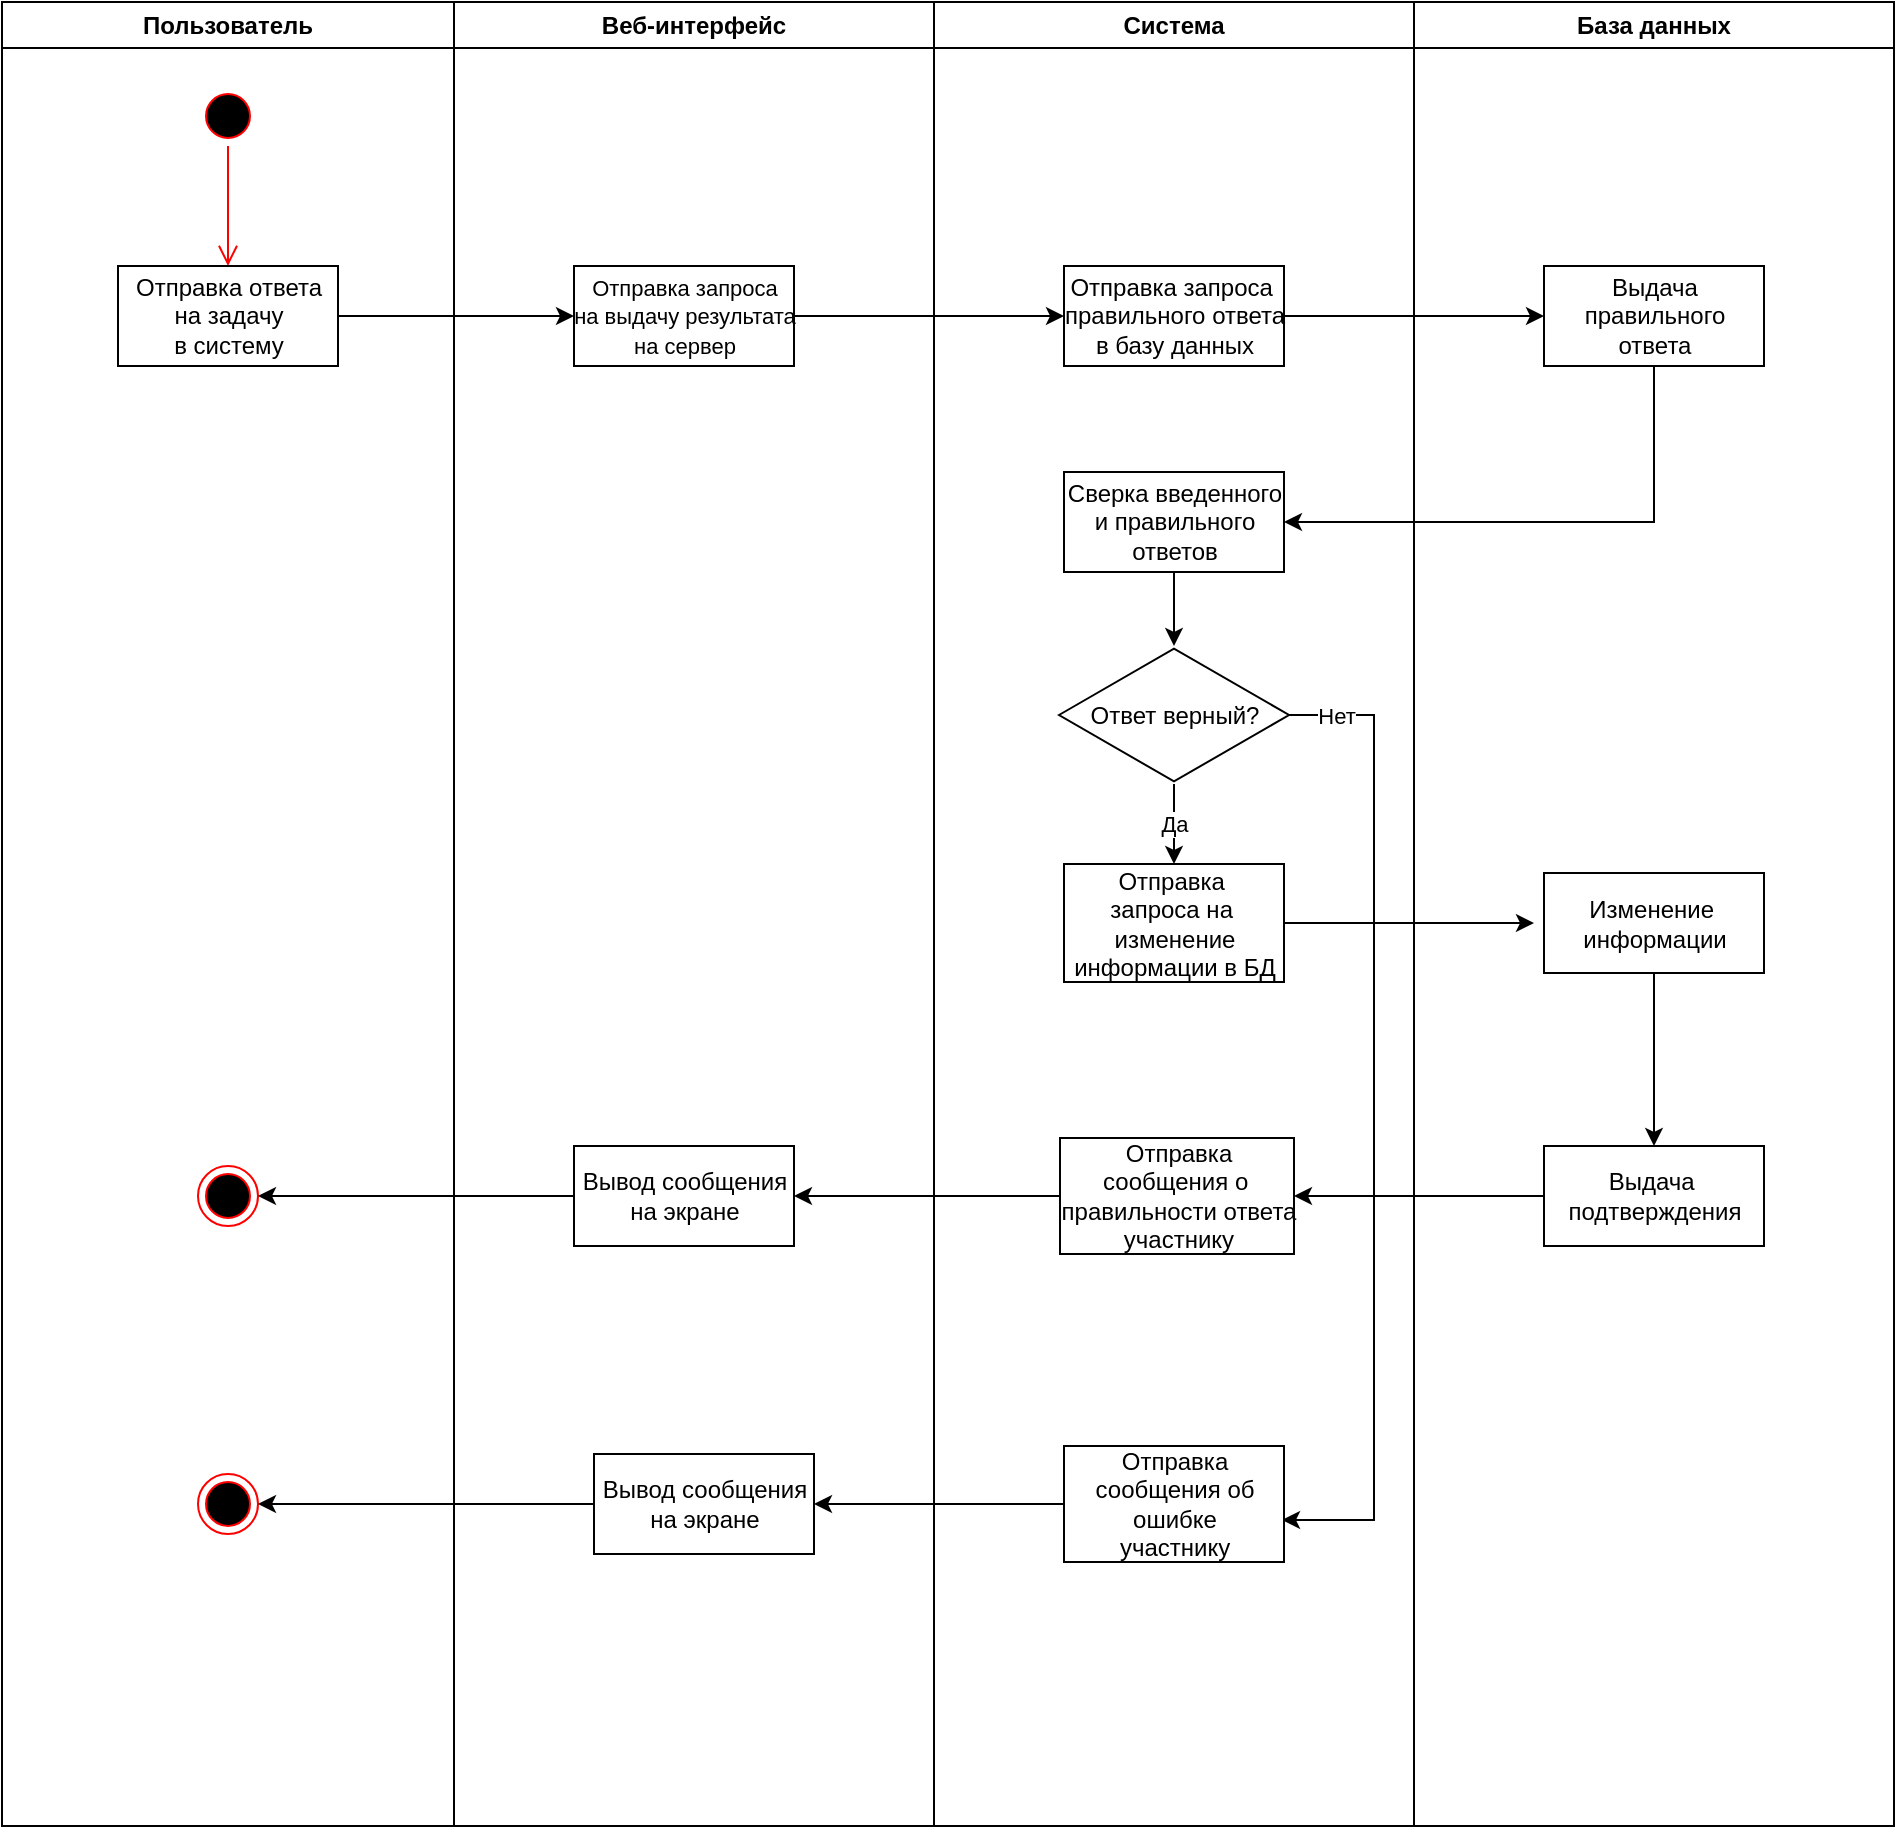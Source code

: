 <mxfile version="10.6.3" type="device"><diagram name="Page-1" id="e7e014a7-5840-1c2e-5031-d8a46d1fe8dd"><mxGraphModel dx="1991" dy="1091" grid="0" gridSize="10" guides="1" tooltips="1" connect="1" arrows="1" fold="1" page="0" pageScale="1" pageWidth="1169" pageHeight="826" background="none" math="0" shadow="0"><root><mxCell id="0"/><mxCell id="1" parent="0"/><mxCell id="2" value="Пользователь" style="swimlane;whiteSpace=wrap" parent="1" vertex="1"><mxGeometry x="164" y="128" width="226" height="912" as="geometry"/></mxCell><mxCell id="6" value="" style="edgeStyle=elbowEdgeStyle;elbow=horizontal;verticalAlign=bottom;endArrow=open;endSize=8;strokeColor=#FF0000;endFill=1;rounded=0" parent="2" edge="1"><mxGeometry x="100" y="40" as="geometry"><mxPoint x="115" y="110" as="targetPoint"/></mxGeometry></mxCell><mxCell id="9" value="" style="endArrow=open;strokeColor=#FF0000;endFill=1;rounded=0" parent="2" edge="1"><mxGeometry relative="1" as="geometry"/></mxCell><mxCell id="11" value="" style="endArrow=open;strokeColor=#FF0000;endFill=1;rounded=0" parent="2" edge="1"><mxGeometry relative="1" as="geometry"/></mxCell><mxCell id="hwpNx6CO4OafZCtu0Ric-43" value="" style="ellipse;html=1;shape=startState;fillColor=#000000;strokeColor=#ff0000;" vertex="1" parent="2"><mxGeometry x="98" y="42" width="30" height="30" as="geometry"/></mxCell><mxCell id="hwpNx6CO4OafZCtu0Ric-44" value="" style="edgeStyle=orthogonalEdgeStyle;html=1;verticalAlign=bottom;endArrow=open;endSize=8;strokeColor=#ff0000;" edge="1" source="hwpNx6CO4OafZCtu0Ric-43" parent="2"><mxGeometry relative="1" as="geometry"><mxPoint x="113" y="132" as="targetPoint"/></mxGeometry></mxCell><mxCell id="hwpNx6CO4OafZCtu0Ric-45" value="Отправка ответа &lt;br&gt;на задачу &lt;br&gt;в систему" style="html=1;" vertex="1" parent="2"><mxGeometry x="58" y="132" width="110" height="50" as="geometry"/></mxCell><mxCell id="hwpNx6CO4OafZCtu0Ric-69" value="" style="ellipse;html=1;shape=endState;fillColor=#000000;strokeColor=#ff0000;" vertex="1" parent="2"><mxGeometry x="98" y="582" width="30" height="30" as="geometry"/></mxCell><mxCell id="3" value="Веб-интерфейс" style="swimlane;whiteSpace=wrap" parent="1" vertex="1"><mxGeometry x="390" y="128" width="240" height="912" as="geometry"/></mxCell><mxCell id="14" value="" style="edgeStyle=elbowEdgeStyle;elbow=horizontal;verticalAlign=bottom;endArrow=open;endSize=8;strokeColor=#FF0000;endFill=1;rounded=0" parent="3" edge="1"><mxGeometry x="40" y="20" as="geometry"><mxPoint x="55" y="90" as="targetPoint"/></mxGeometry></mxCell><mxCell id="17" value="" style="endArrow=open;strokeColor=#FF0000;endFill=1;rounded=0" parent="3" edge="1"><mxGeometry relative="1" as="geometry"/></mxCell><mxCell id="19" value="" style="endArrow=open;strokeColor=#FF0000;endFill=1;rounded=0" parent="3" edge="1"><mxGeometry relative="1" as="geometry"/></mxCell><mxCell id="22" value="yes" style="edgeStyle=elbowEdgeStyle;elbow=horizontal;align=left;verticalAlign=bottom;endArrow=open;endSize=8;strokeColor=#FF0000;exitX=0.5;exitY=0;endFill=1;rounded=0;entryX=0.75;entryY=0.5;entryPerimeter=0" parent="3" edge="1"><mxGeometry x="-1" relative="1" as="geometry"><mxPoint x="160" y="150" as="targetPoint"/><Array as="points"><mxPoint x="190" y="180"/></Array></mxGeometry></mxCell><mxCell id="23" value="no" style="edgeStyle=elbowEdgeStyle;elbow=horizontal;align=left;verticalAlign=top;endArrow=open;endSize=8;strokeColor=#FF0000;endFill=1;rounded=0" parent="3" edge="1"><mxGeometry x="-1" relative="1" as="geometry"><mxPoint x="190" y="305" as="targetPoint"/></mxGeometry></mxCell><mxCell id="24" value="" style="endArrow=open;strokeColor=#FF0000;endFill=1;rounded=0" parent="3" edge="1"><mxGeometry relative="1" as="geometry"/></mxCell><mxCell id="26" value="" style="edgeStyle=elbowEdgeStyle;elbow=horizontal;verticalAlign=bottom;endArrow=open;endSize=8;strokeColor=#FF0000;endFill=1;rounded=0" parent="3" edge="1"><mxGeometry x="130" y="90" as="geometry"><mxPoint x="230" y="140" as="targetPoint"/></mxGeometry></mxCell><mxCell id="32" value="" style="endArrow=none;strokeColor=#FF0000;endFill=0;rounded=0;dashed=1" parent="3" edge="1"><mxGeometry relative="1" as="geometry"/></mxCell><mxCell id="hwpNx6CO4OafZCtu0Ric-46" value="&lt;font style=&quot;font-size: 11px&quot;&gt;Отправка запроса&lt;br&gt;на выдачу результата&lt;br&gt;на сервер&lt;/font&gt;&lt;br&gt;" style="html=1;" vertex="1" parent="3"><mxGeometry x="60" y="132" width="110" height="50" as="geometry"/></mxCell><mxCell id="hwpNx6CO4OafZCtu0Ric-56" value="Вывод сообщения&lt;br&gt;на экране&lt;br&gt;" style="html=1;" vertex="1" parent="3"><mxGeometry x="60" y="572" width="110" height="50" as="geometry"/></mxCell><mxCell id="hwpNx6CO4OafZCtu0Ric-74" value="Вывод сообщения&lt;br&gt;на экране&lt;br&gt;" style="html=1;" vertex="1" parent="3"><mxGeometry x="70" y="726" width="110" height="50" as="geometry"/></mxCell><mxCell id="4" value="Система" style="swimlane;whiteSpace=wrap" parent="1" vertex="1"><mxGeometry x="630" y="128" width="240" height="912" as="geometry"/></mxCell><mxCell id="39" value="" style="endArrow=open;strokeColor=#FF0000;endFill=1;rounded=0" parent="4" edge="1"><mxGeometry relative="1" as="geometry"/></mxCell><mxCell id="hwpNx6CO4OafZCtu0Ric-47" value="Отправка запроса&amp;nbsp;&lt;br&gt;правильного ответа&lt;br&gt;в базу данных&lt;br&gt;" style="html=1;" vertex="1" parent="4"><mxGeometry x="65" y="132" width="110" height="50" as="geometry"/></mxCell><mxCell id="hwpNx6CO4OafZCtu0Ric-61" style="edgeStyle=orthogonalEdgeStyle;rounded=0;orthogonalLoop=1;jettySize=auto;html=1;" edge="1" parent="4" source="hwpNx6CO4OafZCtu0Ric-52" target="hwpNx6CO4OafZCtu0Ric-54"><mxGeometry relative="1" as="geometry"/></mxCell><mxCell id="hwpNx6CO4OafZCtu0Ric-52" value="Сверка введенного&lt;br&gt;и правильного&lt;br&gt;ответов&lt;br&gt;" style="html=1;" vertex="1" parent="4"><mxGeometry x="65" y="235" width="110" height="50" as="geometry"/></mxCell><mxCell id="hwpNx6CO4OafZCtu0Ric-63" value="Да" style="edgeStyle=orthogonalEdgeStyle;rounded=0;orthogonalLoop=1;jettySize=auto;html=1;" edge="1" parent="4" source="hwpNx6CO4OafZCtu0Ric-54" target="hwpNx6CO4OafZCtu0Ric-57"><mxGeometry relative="1" as="geometry"/></mxCell><mxCell id="hwpNx6CO4OafZCtu0Ric-72" value="Нет" style="edgeStyle=orthogonalEdgeStyle;rounded=0;orthogonalLoop=1;jettySize=auto;html=1;entryX=0.991;entryY=0.638;entryDx=0;entryDy=0;entryPerimeter=0;" edge="1" parent="4" source="hwpNx6CO4OafZCtu0Ric-54" target="hwpNx6CO4OafZCtu0Ric-71"><mxGeometry x="-0.908" relative="1" as="geometry"><Array as="points"><mxPoint x="220" y="357"/><mxPoint x="220" y="759"/></Array><mxPoint x="1" as="offset"/></mxGeometry></mxCell><mxCell id="hwpNx6CO4OafZCtu0Ric-54" value="Ответ верный?" style="html=1;whiteSpace=wrap;aspect=fixed;shape=isoRectangle;" vertex="1" parent="4"><mxGeometry x="62.5" y="322" width="115" height="69" as="geometry"/></mxCell><mxCell id="hwpNx6CO4OafZCtu0Ric-55" value="Отправка &lt;br&gt;сообщения о&amp;nbsp;&lt;br&gt;правильности ответа&lt;br&gt;участнику&lt;br&gt;" style="html=1;" vertex="1" parent="4"><mxGeometry x="63" y="568" width="117" height="58" as="geometry"/></mxCell><mxCell id="hwpNx6CO4OafZCtu0Ric-57" value="Отправка&amp;nbsp;&lt;br&gt;запроса на&amp;nbsp;&lt;br&gt;изменение&lt;br&gt;информации в БД&lt;br&gt;" style="html=1;" vertex="1" parent="4"><mxGeometry x="65" y="431" width="110" height="59" as="geometry"/></mxCell><mxCell id="hwpNx6CO4OafZCtu0Ric-71" value="Отправка &lt;br&gt;сообщения об &lt;br&gt;ошибке&lt;br&gt;участнику&lt;br&gt;" style="html=1;" vertex="1" parent="4"><mxGeometry x="65" y="722" width="110" height="58" as="geometry"/></mxCell><mxCell id="20" value="" style="endArrow=open;strokeColor=#FF0000;endFill=1;rounded=0" parent="1" edge="1"><mxGeometry relative="1" as="geometry"/></mxCell><mxCell id="hwpNx6CO4OafZCtu0Ric-41" value="База данных" style="swimlane;whiteSpace=wrap" vertex="1" parent="1"><mxGeometry x="870" y="128" width="240" height="912" as="geometry"/></mxCell><mxCell id="hwpNx6CO4OafZCtu0Ric-42" value="" style="endArrow=open;strokeColor=#FF0000;endFill=1;rounded=0" edge="1" parent="hwpNx6CO4OafZCtu0Ric-41"><mxGeometry relative="1" as="geometry"/></mxCell><mxCell id="hwpNx6CO4OafZCtu0Ric-50" value="Выдача &lt;br&gt;правильного&lt;br&gt;ответа&lt;br&gt;" style="html=1;" vertex="1" parent="hwpNx6CO4OafZCtu0Ric-41"><mxGeometry x="65" y="132" width="110" height="50" as="geometry"/></mxCell><mxCell id="hwpNx6CO4OafZCtu0Ric-66" style="edgeStyle=orthogonalEdgeStyle;rounded=0;orthogonalLoop=1;jettySize=auto;html=1;" edge="1" parent="hwpNx6CO4OafZCtu0Ric-41" source="hwpNx6CO4OafZCtu0Ric-59" target="hwpNx6CO4OafZCtu0Ric-60"><mxGeometry relative="1" as="geometry"/></mxCell><mxCell id="hwpNx6CO4OafZCtu0Ric-59" value="Изменение&amp;nbsp;&lt;br&gt;информации&lt;br&gt;" style="html=1;" vertex="1" parent="hwpNx6CO4OafZCtu0Ric-41"><mxGeometry x="65" y="435.5" width="110" height="50" as="geometry"/></mxCell><mxCell id="hwpNx6CO4OafZCtu0Ric-60" value="Выдача&amp;nbsp;&lt;br&gt;подтверждения&lt;br&gt;" style="html=1;" vertex="1" parent="hwpNx6CO4OafZCtu0Ric-41"><mxGeometry x="65" y="572" width="110" height="50" as="geometry"/></mxCell><mxCell id="hwpNx6CO4OafZCtu0Ric-48" style="edgeStyle=orthogonalEdgeStyle;rounded=0;orthogonalLoop=1;jettySize=auto;html=1;" edge="1" parent="1" source="hwpNx6CO4OafZCtu0Ric-45" target="hwpNx6CO4OafZCtu0Ric-46"><mxGeometry relative="1" as="geometry"/></mxCell><mxCell id="hwpNx6CO4OafZCtu0Ric-49" style="edgeStyle=orthogonalEdgeStyle;rounded=0;orthogonalLoop=1;jettySize=auto;html=1;entryX=0;entryY=0.5;entryDx=0;entryDy=0;" edge="1" parent="1" source="hwpNx6CO4OafZCtu0Ric-46" target="hwpNx6CO4OafZCtu0Ric-47"><mxGeometry relative="1" as="geometry"/></mxCell><mxCell id="hwpNx6CO4OafZCtu0Ric-51" style="edgeStyle=orthogonalEdgeStyle;rounded=0;orthogonalLoop=1;jettySize=auto;html=1;entryX=0;entryY=0.5;entryDx=0;entryDy=0;" edge="1" parent="1" source="hwpNx6CO4OafZCtu0Ric-47" target="hwpNx6CO4OafZCtu0Ric-50"><mxGeometry relative="1" as="geometry"/></mxCell><mxCell id="hwpNx6CO4OafZCtu0Ric-53" style="edgeStyle=orthogonalEdgeStyle;rounded=0;orthogonalLoop=1;jettySize=auto;html=1;entryX=1;entryY=0.5;entryDx=0;entryDy=0;" edge="1" parent="1" source="hwpNx6CO4OafZCtu0Ric-50" target="hwpNx6CO4OafZCtu0Ric-52"><mxGeometry relative="1" as="geometry"><Array as="points"><mxPoint x="990" y="388"/></Array></mxGeometry></mxCell><mxCell id="hwpNx6CO4OafZCtu0Ric-65" style="edgeStyle=orthogonalEdgeStyle;rounded=0;orthogonalLoop=1;jettySize=auto;html=1;" edge="1" parent="1" source="hwpNx6CO4OafZCtu0Ric-57"><mxGeometry relative="1" as="geometry"><mxPoint x="930" y="588.5" as="targetPoint"/></mxGeometry></mxCell><mxCell id="hwpNx6CO4OafZCtu0Ric-67" style="edgeStyle=orthogonalEdgeStyle;rounded=0;orthogonalLoop=1;jettySize=auto;html=1;entryX=1;entryY=0.5;entryDx=0;entryDy=0;" edge="1" parent="1" source="hwpNx6CO4OafZCtu0Ric-60" target="hwpNx6CO4OafZCtu0Ric-55"><mxGeometry relative="1" as="geometry"/></mxCell><mxCell id="hwpNx6CO4OafZCtu0Ric-68" style="edgeStyle=orthogonalEdgeStyle;rounded=0;orthogonalLoop=1;jettySize=auto;html=1;entryX=1;entryY=0.5;entryDx=0;entryDy=0;" edge="1" parent="1" source="hwpNx6CO4OafZCtu0Ric-55" target="hwpNx6CO4OafZCtu0Ric-56"><mxGeometry relative="1" as="geometry"/></mxCell><mxCell id="hwpNx6CO4OafZCtu0Ric-70" style="edgeStyle=orthogonalEdgeStyle;rounded=0;orthogonalLoop=1;jettySize=auto;html=1;entryX=1;entryY=0.5;entryDx=0;entryDy=0;" edge="1" parent="1" source="hwpNx6CO4OafZCtu0Ric-56" target="hwpNx6CO4OafZCtu0Ric-69"><mxGeometry relative="1" as="geometry"/></mxCell><mxCell id="hwpNx6CO4OafZCtu0Ric-76" style="edgeStyle=orthogonalEdgeStyle;rounded=0;orthogonalLoop=1;jettySize=auto;html=1;entryX=1;entryY=0.5;entryDx=0;entryDy=0;" edge="1" parent="1" source="hwpNx6CO4OafZCtu0Ric-71" target="hwpNx6CO4OafZCtu0Ric-74"><mxGeometry relative="1" as="geometry"/></mxCell><mxCell id="hwpNx6CO4OafZCtu0Ric-73" value="" style="ellipse;html=1;shape=endState;fillColor=#000000;strokeColor=#ff0000;" vertex="1" parent="1"><mxGeometry x="262" y="864" width="30" height="30" as="geometry"/></mxCell><mxCell id="hwpNx6CO4OafZCtu0Ric-75" style="edgeStyle=orthogonalEdgeStyle;rounded=0;orthogonalLoop=1;jettySize=auto;html=1;entryX=1;entryY=0.5;entryDx=0;entryDy=0;" edge="1" parent="1" source="hwpNx6CO4OafZCtu0Ric-74" target="hwpNx6CO4OafZCtu0Ric-73"><mxGeometry relative="1" as="geometry"/></mxCell></root></mxGraphModel></diagram></mxfile>